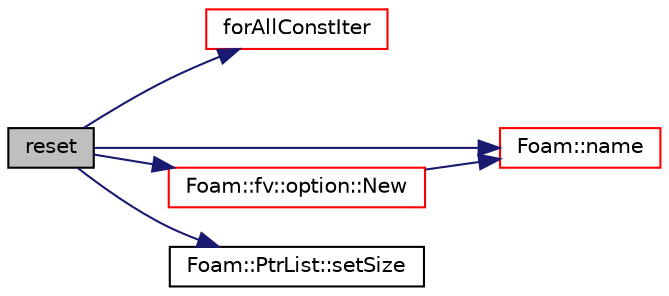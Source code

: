 digraph "reset"
{
  bgcolor="transparent";
  edge [fontname="Helvetica",fontsize="10",labelfontname="Helvetica",labelfontsize="10"];
  node [fontname="Helvetica",fontsize="10",shape=record];
  rankdir="LR";
  Node474 [label="reset",height=0.2,width=0.4,color="black", fillcolor="grey75", style="filled", fontcolor="black"];
  Node474 -> Node475 [color="midnightblue",fontsize="10",style="solid",fontname="Helvetica"];
  Node475 [label="forAllConstIter",height=0.2,width=0.4,color="red",URL="$a39311.html#ae21e2836509b0fa7f7cedf6493b11b09"];
  Node474 -> Node656 [color="midnightblue",fontsize="10",style="solid",fontname="Helvetica"];
  Node656 [label="Foam::name",height=0.2,width=0.4,color="red",URL="$a21851.html#adcb0df2bd4953cb6bb390272d8263c3a",tooltip="Return a string representation of a complex. "];
  Node474 -> Node772 [color="midnightblue",fontsize="10",style="solid",fontname="Helvetica"];
  Node772 [label="Foam::fv::option::New",height=0.2,width=0.4,color="red",URL="$a22661.html#a2bd853d0cd38fea78f9c13ed7c0d036b",tooltip="Return a reference to the selected fvOption model. "];
  Node772 -> Node656 [color="midnightblue",fontsize="10",style="solid",fontname="Helvetica"];
  Node474 -> Node631 [color="midnightblue",fontsize="10",style="solid",fontname="Helvetica"];
  Node631 [label="Foam::PtrList::setSize",height=0.2,width=0.4,color="black",URL="$a27029.html#aedb985ffeaf1bdbfeccc2a8730405703",tooltip="Reset size of PtrList. If extending the PtrList, new entries are. "];
}
